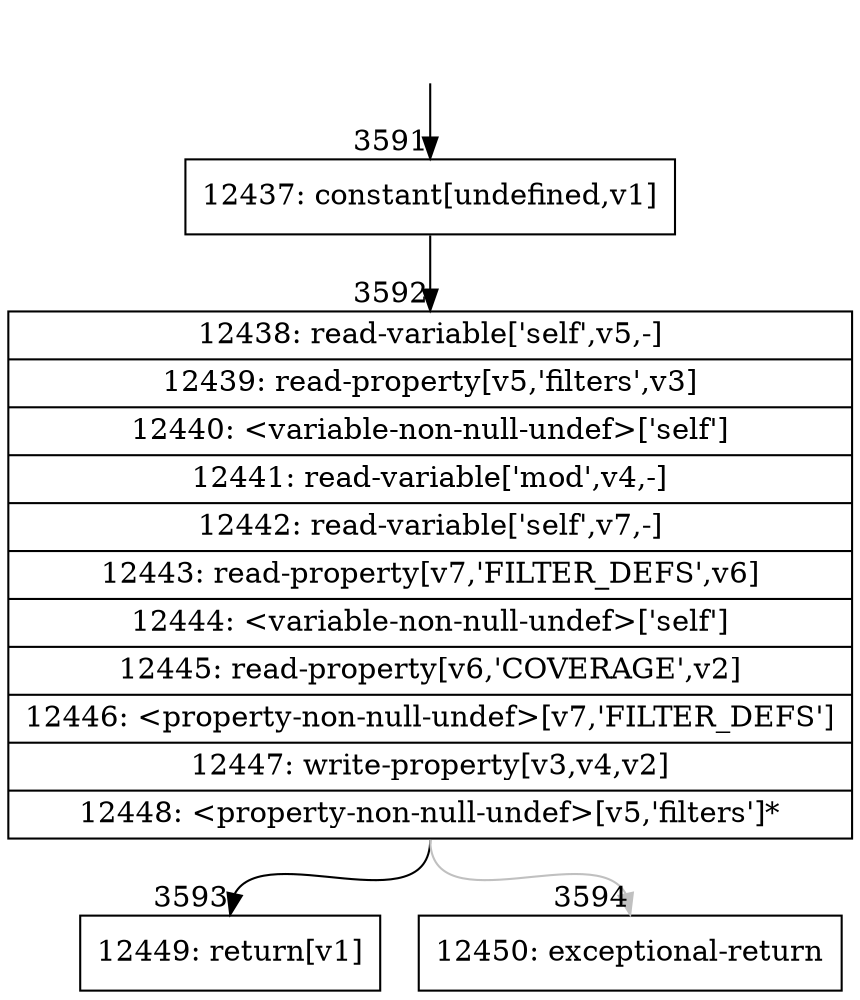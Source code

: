 digraph {
rankdir="TD"
BB_entry188[shape=none,label=""];
BB_entry188 -> BB3591 [tailport=s, headport=n, headlabel="    3591"]
BB3591 [shape=record label="{12437: constant[undefined,v1]}" ] 
BB3591 -> BB3592 [tailport=s, headport=n, headlabel="      3592"]
BB3592 [shape=record label="{12438: read-variable['self',v5,-]|12439: read-property[v5,'filters',v3]|12440: \<variable-non-null-undef\>['self']|12441: read-variable['mod',v4,-]|12442: read-variable['self',v7,-]|12443: read-property[v7,'FILTER_DEFS',v6]|12444: \<variable-non-null-undef\>['self']|12445: read-property[v6,'COVERAGE',v2]|12446: \<property-non-null-undef\>[v7,'FILTER_DEFS']|12447: write-property[v3,v4,v2]|12448: \<property-non-null-undef\>[v5,'filters']*}" ] 
BB3592 -> BB3593 [tailport=s, headport=n, headlabel="      3593"]
BB3592 -> BB3594 [tailport=s, headport=n, color=gray, headlabel="      3594"]
BB3593 [shape=record label="{12449: return[v1]}" ] 
BB3594 [shape=record label="{12450: exceptional-return}" ] 
//#$~ 6538
}
